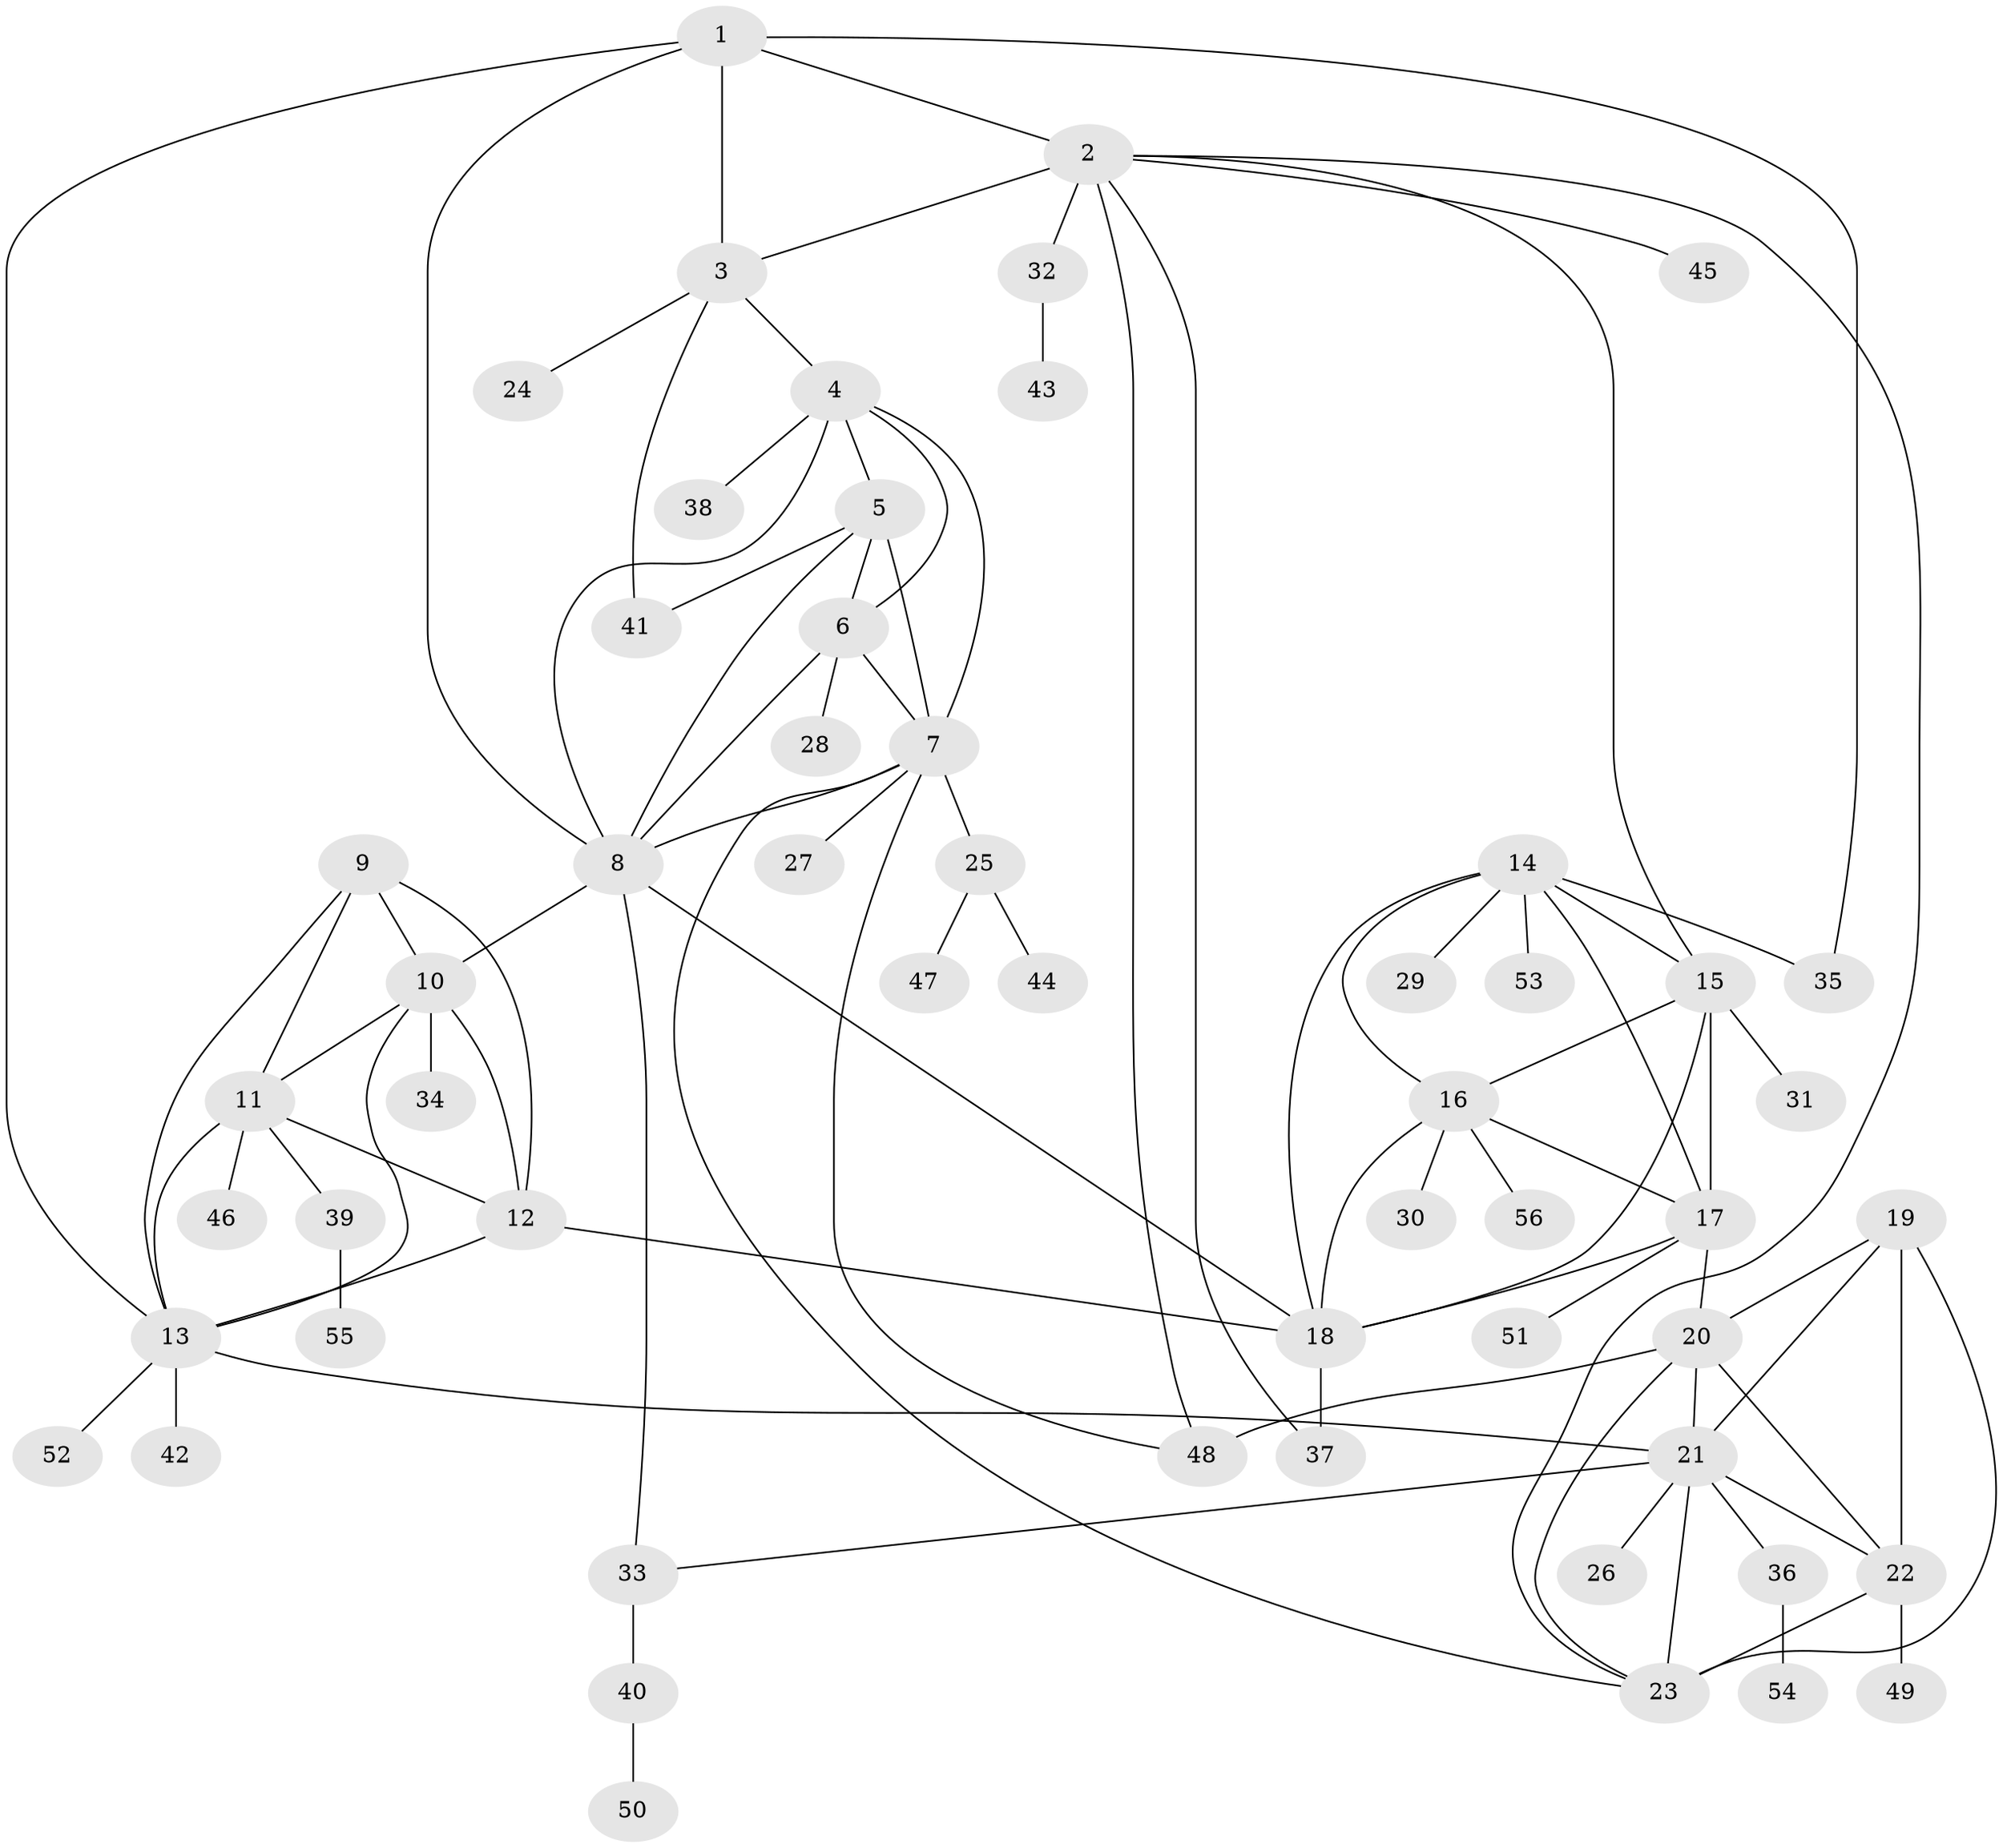 // original degree distribution, {4: 0.018018018018018018, 11: 0.009009009009009009, 5: 0.02702702702702703, 10: 0.05405405405405406, 7: 0.04504504504504504, 6: 0.04504504504504504, 9: 0.02702702702702703, 8: 0.009009009009009009, 2: 0.13513513513513514, 1: 0.5765765765765766, 3: 0.05405405405405406}
// Generated by graph-tools (version 1.1) at 2025/37/03/09/25 02:37:36]
// undirected, 56 vertices, 93 edges
graph export_dot {
graph [start="1"]
  node [color=gray90,style=filled];
  1;
  2;
  3;
  4;
  5;
  6;
  7;
  8;
  9;
  10;
  11;
  12;
  13;
  14;
  15;
  16;
  17;
  18;
  19;
  20;
  21;
  22;
  23;
  24;
  25;
  26;
  27;
  28;
  29;
  30;
  31;
  32;
  33;
  34;
  35;
  36;
  37;
  38;
  39;
  40;
  41;
  42;
  43;
  44;
  45;
  46;
  47;
  48;
  49;
  50;
  51;
  52;
  53;
  54;
  55;
  56;
  1 -- 2 [weight=3.0];
  1 -- 3 [weight=3.0];
  1 -- 8 [weight=1.0];
  1 -- 13 [weight=1.0];
  1 -- 35 [weight=1.0];
  2 -- 3 [weight=1.0];
  2 -- 15 [weight=1.0];
  2 -- 23 [weight=1.0];
  2 -- 32 [weight=1.0];
  2 -- 37 [weight=1.0];
  2 -- 45 [weight=1.0];
  2 -- 48 [weight=1.0];
  3 -- 4 [weight=1.0];
  3 -- 24 [weight=1.0];
  3 -- 41 [weight=3.0];
  4 -- 5 [weight=1.0];
  4 -- 6 [weight=1.0];
  4 -- 7 [weight=1.0];
  4 -- 8 [weight=1.0];
  4 -- 38 [weight=1.0];
  5 -- 6 [weight=1.0];
  5 -- 7 [weight=1.0];
  5 -- 8 [weight=1.0];
  5 -- 41 [weight=1.0];
  6 -- 7 [weight=1.0];
  6 -- 8 [weight=1.0];
  6 -- 28 [weight=1.0];
  7 -- 8 [weight=1.0];
  7 -- 23 [weight=1.0];
  7 -- 25 [weight=1.0];
  7 -- 27 [weight=2.0];
  7 -- 48 [weight=1.0];
  8 -- 10 [weight=1.0];
  8 -- 18 [weight=1.0];
  8 -- 33 [weight=1.0];
  9 -- 10 [weight=1.0];
  9 -- 11 [weight=1.0];
  9 -- 12 [weight=1.0];
  9 -- 13 [weight=1.0];
  10 -- 11 [weight=1.0];
  10 -- 12 [weight=2.0];
  10 -- 13 [weight=1.0];
  10 -- 34 [weight=1.0];
  11 -- 12 [weight=1.0];
  11 -- 13 [weight=1.0];
  11 -- 39 [weight=1.0];
  11 -- 46 [weight=1.0];
  12 -- 13 [weight=1.0];
  12 -- 18 [weight=1.0];
  13 -- 21 [weight=1.0];
  13 -- 42 [weight=2.0];
  13 -- 52 [weight=1.0];
  14 -- 15 [weight=1.0];
  14 -- 16 [weight=1.0];
  14 -- 17 [weight=1.0];
  14 -- 18 [weight=1.0];
  14 -- 29 [weight=1.0];
  14 -- 35 [weight=2.0];
  14 -- 53 [weight=1.0];
  15 -- 16 [weight=1.0];
  15 -- 17 [weight=1.0];
  15 -- 18 [weight=1.0];
  15 -- 31 [weight=2.0];
  16 -- 17 [weight=1.0];
  16 -- 18 [weight=1.0];
  16 -- 30 [weight=1.0];
  16 -- 56 [weight=1.0];
  17 -- 18 [weight=1.0];
  17 -- 20 [weight=1.0];
  17 -- 51 [weight=3.0];
  18 -- 37 [weight=3.0];
  19 -- 20 [weight=1.0];
  19 -- 21 [weight=1.0];
  19 -- 22 [weight=1.0];
  19 -- 23 [weight=2.0];
  20 -- 21 [weight=1.0];
  20 -- 22 [weight=1.0];
  20 -- 23 [weight=1.0];
  20 -- 48 [weight=4.0];
  21 -- 22 [weight=1.0];
  21 -- 23 [weight=1.0];
  21 -- 26 [weight=1.0];
  21 -- 33 [weight=2.0];
  21 -- 36 [weight=1.0];
  22 -- 23 [weight=1.0];
  22 -- 49 [weight=2.0];
  25 -- 44 [weight=1.0];
  25 -- 47 [weight=1.0];
  32 -- 43 [weight=1.0];
  33 -- 40 [weight=1.0];
  36 -- 54 [weight=1.0];
  39 -- 55 [weight=1.0];
  40 -- 50 [weight=1.0];
}
